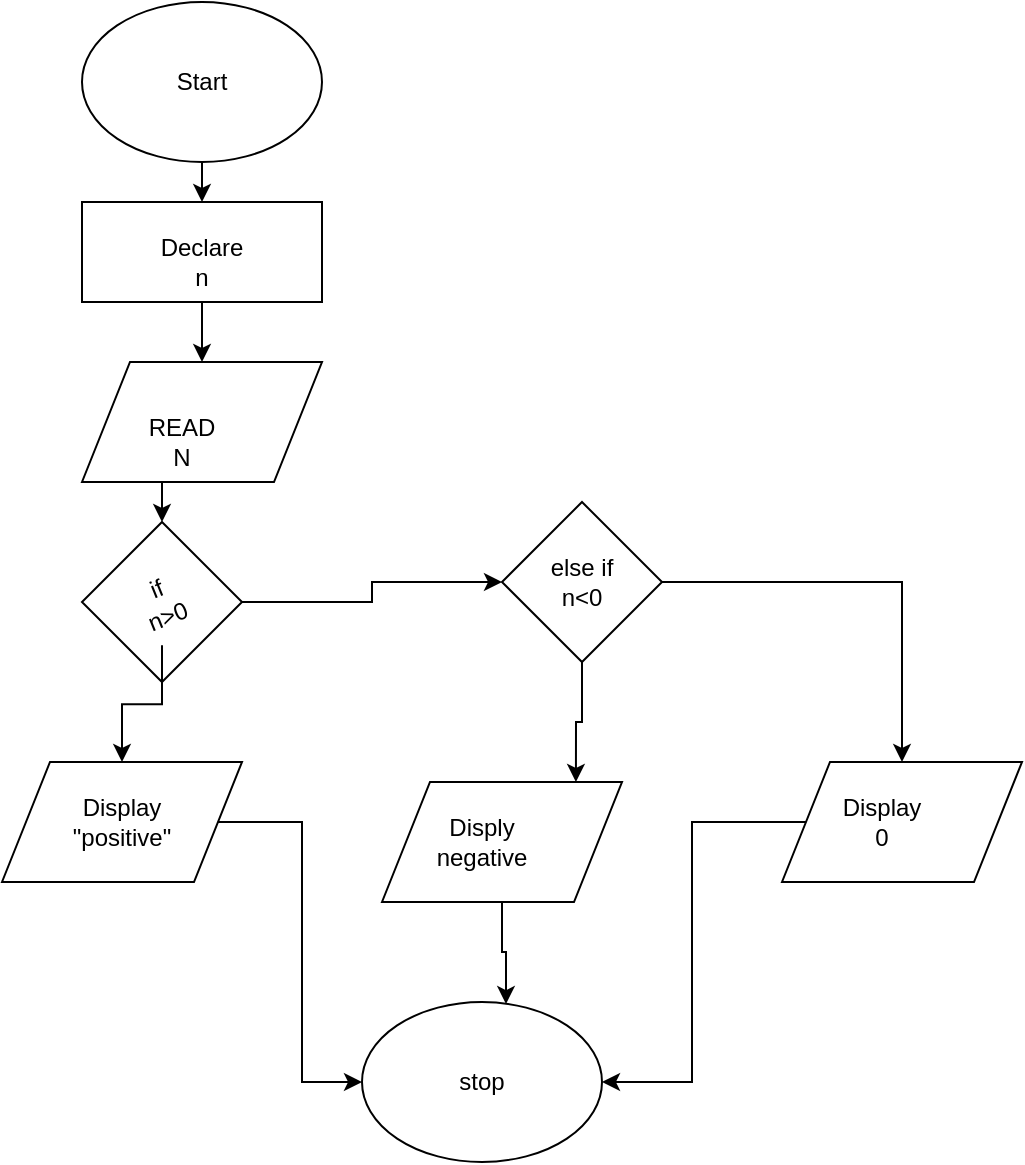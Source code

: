 <mxfile version="12.1.3" type="device" pages="1"><diagram id="jL4HGSwgeWvulOoeolX6" name="Page-1"><mxGraphModel dx="854" dy="402" grid="1" gridSize="10" guides="1" tooltips="1" connect="1" arrows="1" fold="1" page="1" pageScale="1" pageWidth="850" pageHeight="1100" math="0" shadow="0"><root><mxCell id="0"/><mxCell id="1" parent="0"/><mxCell id="QEKYqH2qXvoMcZ-KAnPD-21" style="edgeStyle=orthogonalEdgeStyle;rounded=0;orthogonalLoop=1;jettySize=auto;html=1;exitX=0.5;exitY=1;exitDx=0;exitDy=0;entryX=0.5;entryY=0;entryDx=0;entryDy=0;" edge="1" parent="1" source="QEKYqH2qXvoMcZ-KAnPD-1" target="QEKYqH2qXvoMcZ-KAnPD-2"><mxGeometry relative="1" as="geometry"/></mxCell><mxCell id="QEKYqH2qXvoMcZ-KAnPD-1" value="" style="ellipse;whiteSpace=wrap;html=1;" vertex="1" parent="1"><mxGeometry x="320" y="20" width="120" height="80" as="geometry"/></mxCell><mxCell id="QEKYqH2qXvoMcZ-KAnPD-22" style="edgeStyle=orthogonalEdgeStyle;rounded=0;orthogonalLoop=1;jettySize=auto;html=1;" edge="1" parent="1" source="QEKYqH2qXvoMcZ-KAnPD-2" target="QEKYqH2qXvoMcZ-KAnPD-3"><mxGeometry relative="1" as="geometry"/></mxCell><mxCell id="QEKYqH2qXvoMcZ-KAnPD-2" value="" style="rounded=0;whiteSpace=wrap;html=1;" vertex="1" parent="1"><mxGeometry x="320" y="120" width="120" height="50" as="geometry"/></mxCell><mxCell id="QEKYqH2qXvoMcZ-KAnPD-23" style="edgeStyle=orthogonalEdgeStyle;rounded=0;orthogonalLoop=1;jettySize=auto;html=1;exitX=0.5;exitY=1;exitDx=0;exitDy=0;entryX=0.5;entryY=0;entryDx=0;entryDy=0;" edge="1" parent="1" source="QEKYqH2qXvoMcZ-KAnPD-3" target="QEKYqH2qXvoMcZ-KAnPD-4"><mxGeometry relative="1" as="geometry"/></mxCell><mxCell id="QEKYqH2qXvoMcZ-KAnPD-3" value="" style="shape=parallelogram;perimeter=parallelogramPerimeter;whiteSpace=wrap;html=1;" vertex="1" parent="1"><mxGeometry x="320" y="200" width="120" height="60" as="geometry"/></mxCell><mxCell id="QEKYqH2qXvoMcZ-KAnPD-24" style="edgeStyle=orthogonalEdgeStyle;rounded=0;orthogonalLoop=1;jettySize=auto;html=1;entryX=0;entryY=0.5;entryDx=0;entryDy=0;" edge="1" parent="1" source="QEKYqH2qXvoMcZ-KAnPD-4" target="QEKYqH2qXvoMcZ-KAnPD-5"><mxGeometry relative="1" as="geometry"/></mxCell><mxCell id="QEKYqH2qXvoMcZ-KAnPD-4" value="" style="rhombus;whiteSpace=wrap;html=1;" vertex="1" parent="1"><mxGeometry x="320" y="280" width="80" height="80" as="geometry"/></mxCell><mxCell id="QEKYqH2qXvoMcZ-KAnPD-26" style="edgeStyle=orthogonalEdgeStyle;rounded=0;orthogonalLoop=1;jettySize=auto;html=1;exitX=0.5;exitY=1;exitDx=0;exitDy=0;entryX=0.808;entryY=0;entryDx=0;entryDy=0;entryPerimeter=0;" edge="1" parent="1" source="QEKYqH2qXvoMcZ-KAnPD-5" target="QEKYqH2qXvoMcZ-KAnPD-7"><mxGeometry relative="1" as="geometry"/></mxCell><mxCell id="QEKYqH2qXvoMcZ-KAnPD-27" style="edgeStyle=orthogonalEdgeStyle;rounded=0;orthogonalLoop=1;jettySize=auto;html=1;" edge="1" parent="1" source="QEKYqH2qXvoMcZ-KAnPD-5" target="QEKYqH2qXvoMcZ-KAnPD-9"><mxGeometry relative="1" as="geometry"/></mxCell><mxCell id="QEKYqH2qXvoMcZ-KAnPD-5" value="" style="rhombus;whiteSpace=wrap;html=1;" vertex="1" parent="1"><mxGeometry x="530" y="270" width="80" height="80" as="geometry"/></mxCell><mxCell id="QEKYqH2qXvoMcZ-KAnPD-29" style="edgeStyle=orthogonalEdgeStyle;rounded=0;orthogonalLoop=1;jettySize=auto;html=1;entryX=0.6;entryY=0.013;entryDx=0;entryDy=0;entryPerimeter=0;" edge="1" parent="1" source="QEKYqH2qXvoMcZ-KAnPD-7" target="QEKYqH2qXvoMcZ-KAnPD-19"><mxGeometry relative="1" as="geometry"/></mxCell><mxCell id="QEKYqH2qXvoMcZ-KAnPD-7" value="" style="shape=parallelogram;perimeter=parallelogramPerimeter;whiteSpace=wrap;html=1;" vertex="1" parent="1"><mxGeometry x="470" y="410" width="120" height="60" as="geometry"/></mxCell><mxCell id="QEKYqH2qXvoMcZ-KAnPD-28" style="edgeStyle=orthogonalEdgeStyle;rounded=0;orthogonalLoop=1;jettySize=auto;html=1;entryX=0;entryY=0.5;entryDx=0;entryDy=0;" edge="1" parent="1" source="QEKYqH2qXvoMcZ-KAnPD-8" target="QEKYqH2qXvoMcZ-KAnPD-19"><mxGeometry relative="1" as="geometry"/></mxCell><mxCell id="QEKYqH2qXvoMcZ-KAnPD-8" value="" style="shape=parallelogram;perimeter=parallelogramPerimeter;whiteSpace=wrap;html=1;" vertex="1" parent="1"><mxGeometry x="280" y="400" width="120" height="60" as="geometry"/></mxCell><mxCell id="QEKYqH2qXvoMcZ-KAnPD-30" style="edgeStyle=orthogonalEdgeStyle;rounded=0;orthogonalLoop=1;jettySize=auto;html=1;entryX=1;entryY=0.5;entryDx=0;entryDy=0;" edge="1" parent="1" source="QEKYqH2qXvoMcZ-KAnPD-9" target="QEKYqH2qXvoMcZ-KAnPD-19"><mxGeometry relative="1" as="geometry"/></mxCell><mxCell id="QEKYqH2qXvoMcZ-KAnPD-9" value="" style="shape=parallelogram;perimeter=parallelogramPerimeter;whiteSpace=wrap;html=1;" vertex="1" parent="1"><mxGeometry x="670" y="400" width="120" height="60" as="geometry"/></mxCell><mxCell id="QEKYqH2qXvoMcZ-KAnPD-10" value="Display &quot;positive&quot;" style="text;html=1;strokeColor=none;fillColor=none;align=center;verticalAlign=middle;whiteSpace=wrap;rounded=0;" vertex="1" parent="1"><mxGeometry x="320" y="420" width="40" height="20" as="geometry"/></mxCell><mxCell id="QEKYqH2qXvoMcZ-KAnPD-11" value="Disply negative" style="text;html=1;strokeColor=none;fillColor=none;align=center;verticalAlign=middle;whiteSpace=wrap;rounded=0;" vertex="1" parent="1"><mxGeometry x="500" y="430" width="40" height="20" as="geometry"/></mxCell><mxCell id="QEKYqH2qXvoMcZ-KAnPD-12" value="Display 0" style="text;html=1;strokeColor=none;fillColor=none;align=center;verticalAlign=middle;whiteSpace=wrap;rounded=0;" vertex="1" parent="1"><mxGeometry x="700" y="420" width="40" height="20" as="geometry"/></mxCell><mxCell id="QEKYqH2qXvoMcZ-KAnPD-13" value="else if n&amp;lt;0" style="text;html=1;strokeColor=none;fillColor=none;align=center;verticalAlign=middle;whiteSpace=wrap;rounded=0;" vertex="1" parent="1"><mxGeometry x="550" y="300" width="40" height="20" as="geometry"/></mxCell><mxCell id="QEKYqH2qXvoMcZ-KAnPD-25" style="edgeStyle=orthogonalEdgeStyle;rounded=0;orthogonalLoop=1;jettySize=auto;html=1;" edge="1" parent="1" source="QEKYqH2qXvoMcZ-KAnPD-14" target="QEKYqH2qXvoMcZ-KAnPD-8"><mxGeometry relative="1" as="geometry"/></mxCell><mxCell id="QEKYqH2qXvoMcZ-KAnPD-14" value="if n&amp;gt;0" style="text;html=1;strokeColor=none;fillColor=none;align=center;verticalAlign=middle;whiteSpace=wrap;rounded=0;direction=south;rotation=-22;" vertex="1" parent="1"><mxGeometry x="350" y="300" width="20" height="40" as="geometry"/></mxCell><mxCell id="QEKYqH2qXvoMcZ-KAnPD-16" value="READ N" style="text;html=1;strokeColor=none;fillColor=none;align=center;verticalAlign=middle;whiteSpace=wrap;rounded=0;" vertex="1" parent="1"><mxGeometry x="350" y="230" width="40" height="20" as="geometry"/></mxCell><mxCell id="QEKYqH2qXvoMcZ-KAnPD-17" value="Start" style="text;html=1;strokeColor=none;fillColor=none;align=center;verticalAlign=middle;whiteSpace=wrap;rounded=0;" vertex="1" parent="1"><mxGeometry x="360" y="50" width="40" height="20" as="geometry"/></mxCell><mxCell id="QEKYqH2qXvoMcZ-KAnPD-18" value="Declare n" style="text;html=1;strokeColor=none;fillColor=none;align=center;verticalAlign=middle;whiteSpace=wrap;rounded=0;" vertex="1" parent="1"><mxGeometry x="360" y="140" width="40" height="20" as="geometry"/></mxCell><mxCell id="QEKYqH2qXvoMcZ-KAnPD-19" value="" style="ellipse;whiteSpace=wrap;html=1;" vertex="1" parent="1"><mxGeometry x="460" y="520" width="120" height="80" as="geometry"/></mxCell><mxCell id="QEKYqH2qXvoMcZ-KAnPD-20" value="stop" style="text;html=1;strokeColor=none;fillColor=none;align=center;verticalAlign=middle;whiteSpace=wrap;rounded=0;" vertex="1" parent="1"><mxGeometry x="500" y="550" width="40" height="20" as="geometry"/></mxCell></root></mxGraphModel></diagram></mxfile>
